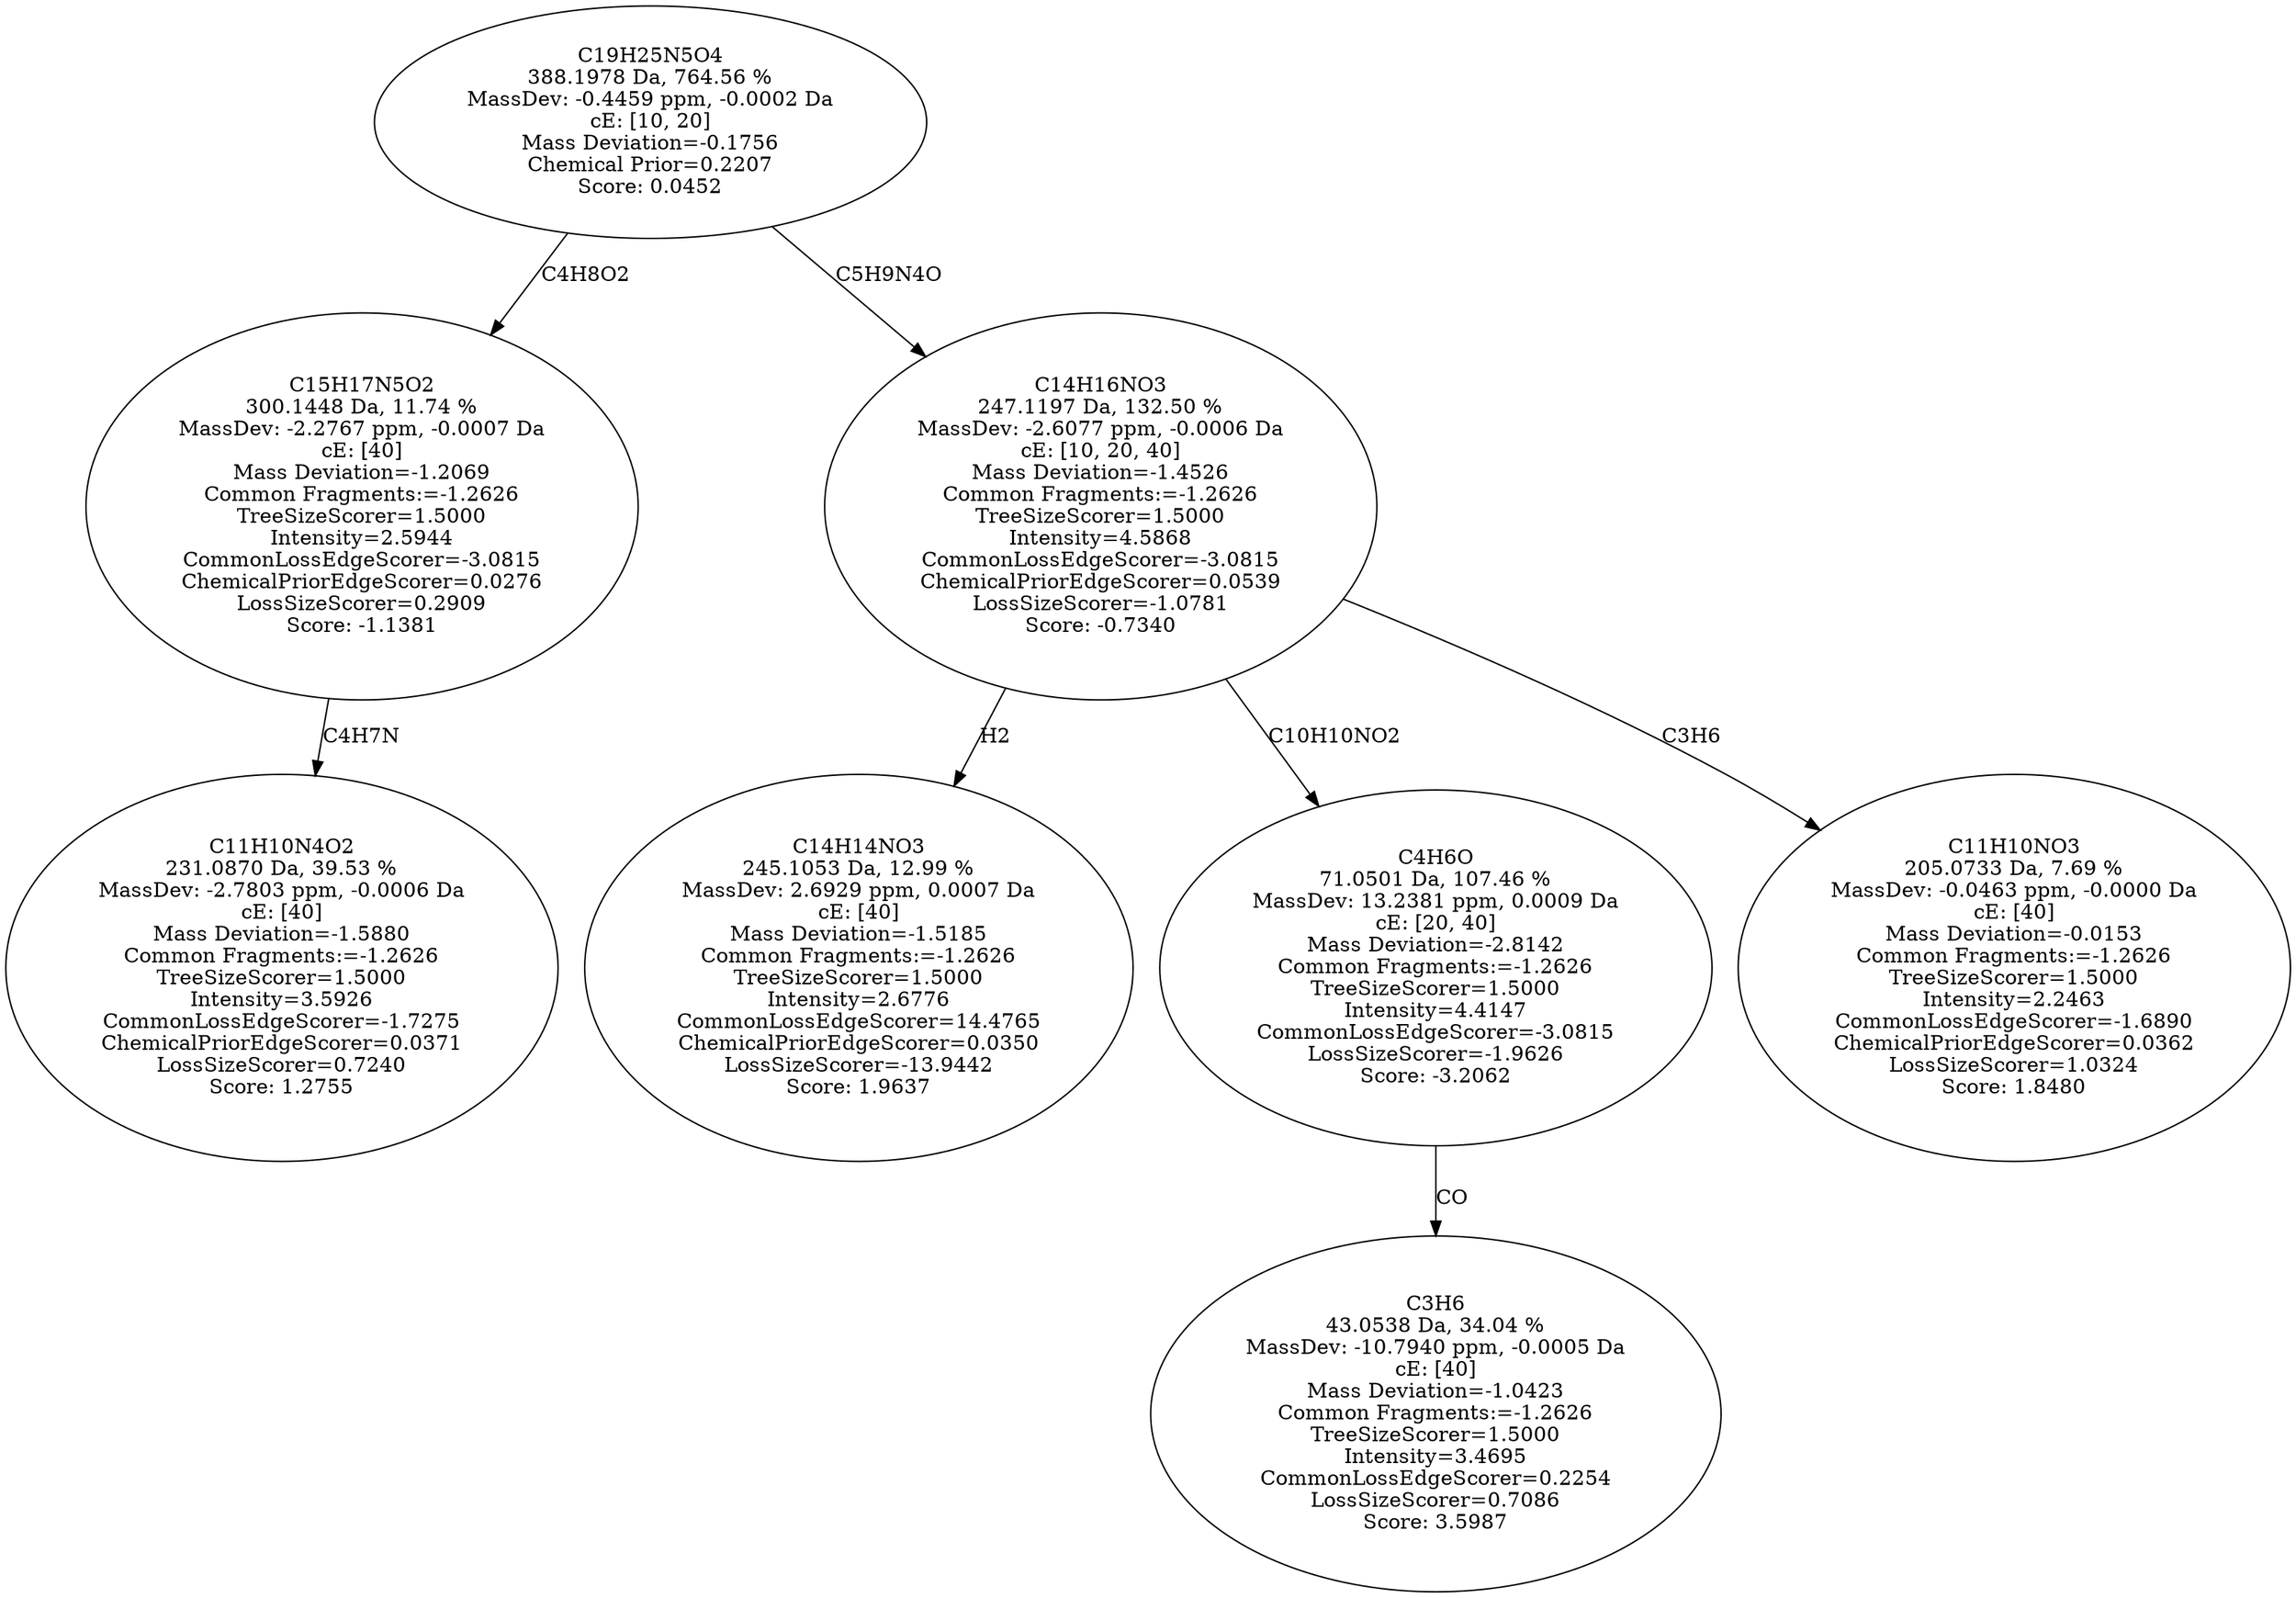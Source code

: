 strict digraph {
v1 [label="C11H10N4O2\n231.0870 Da, 39.53 %\nMassDev: -2.7803 ppm, -0.0006 Da\ncE: [40]\nMass Deviation=-1.5880\nCommon Fragments:=-1.2626\nTreeSizeScorer=1.5000\nIntensity=3.5926\nCommonLossEdgeScorer=-1.7275\nChemicalPriorEdgeScorer=0.0371\nLossSizeScorer=0.7240\nScore: 1.2755"];
v2 [label="C15H17N5O2\n300.1448 Da, 11.74 %\nMassDev: -2.2767 ppm, -0.0007 Da\ncE: [40]\nMass Deviation=-1.2069\nCommon Fragments:=-1.2626\nTreeSizeScorer=1.5000\nIntensity=2.5944\nCommonLossEdgeScorer=-3.0815\nChemicalPriorEdgeScorer=0.0276\nLossSizeScorer=0.2909\nScore: -1.1381"];
v3 [label="C14H14NO3\n245.1053 Da, 12.99 %\nMassDev: 2.6929 ppm, 0.0007 Da\ncE: [40]\nMass Deviation=-1.5185\nCommon Fragments:=-1.2626\nTreeSizeScorer=1.5000\nIntensity=2.6776\nCommonLossEdgeScorer=14.4765\nChemicalPriorEdgeScorer=0.0350\nLossSizeScorer=-13.9442\nScore: 1.9637"];
v4 [label="C3H6\n43.0538 Da, 34.04 %\nMassDev: -10.7940 ppm, -0.0005 Da\ncE: [40]\nMass Deviation=-1.0423\nCommon Fragments:=-1.2626\nTreeSizeScorer=1.5000\nIntensity=3.4695\nCommonLossEdgeScorer=0.2254\nLossSizeScorer=0.7086\nScore: 3.5987"];
v5 [label="C4H6O\n71.0501 Da, 107.46 %\nMassDev: 13.2381 ppm, 0.0009 Da\ncE: [20, 40]\nMass Deviation=-2.8142\nCommon Fragments:=-1.2626\nTreeSizeScorer=1.5000\nIntensity=4.4147\nCommonLossEdgeScorer=-3.0815\nLossSizeScorer=-1.9626\nScore: -3.2062"];
v6 [label="C11H10NO3\n205.0733 Da, 7.69 %\nMassDev: -0.0463 ppm, -0.0000 Da\ncE: [40]\nMass Deviation=-0.0153\nCommon Fragments:=-1.2626\nTreeSizeScorer=1.5000\nIntensity=2.2463\nCommonLossEdgeScorer=-1.6890\nChemicalPriorEdgeScorer=0.0362\nLossSizeScorer=1.0324\nScore: 1.8480"];
v7 [label="C14H16NO3\n247.1197 Da, 132.50 %\nMassDev: -2.6077 ppm, -0.0006 Da\ncE: [10, 20, 40]\nMass Deviation=-1.4526\nCommon Fragments:=-1.2626\nTreeSizeScorer=1.5000\nIntensity=4.5868\nCommonLossEdgeScorer=-3.0815\nChemicalPriorEdgeScorer=0.0539\nLossSizeScorer=-1.0781\nScore: -0.7340"];
v8 [label="C19H25N5O4\n388.1978 Da, 764.56 %\nMassDev: -0.4459 ppm, -0.0002 Da\ncE: [10, 20]\nMass Deviation=-0.1756\nChemical Prior=0.2207\nScore: 0.0452"];
v2 -> v1 [label="C4H7N"];
v8 -> v2 [label="C4H8O2"];
v7 -> v3 [label="H2"];
v5 -> v4 [label="CO"];
v7 -> v5 [label="C10H10NO2"];
v7 -> v6 [label="C3H6"];
v8 -> v7 [label="C5H9N4O"];
}